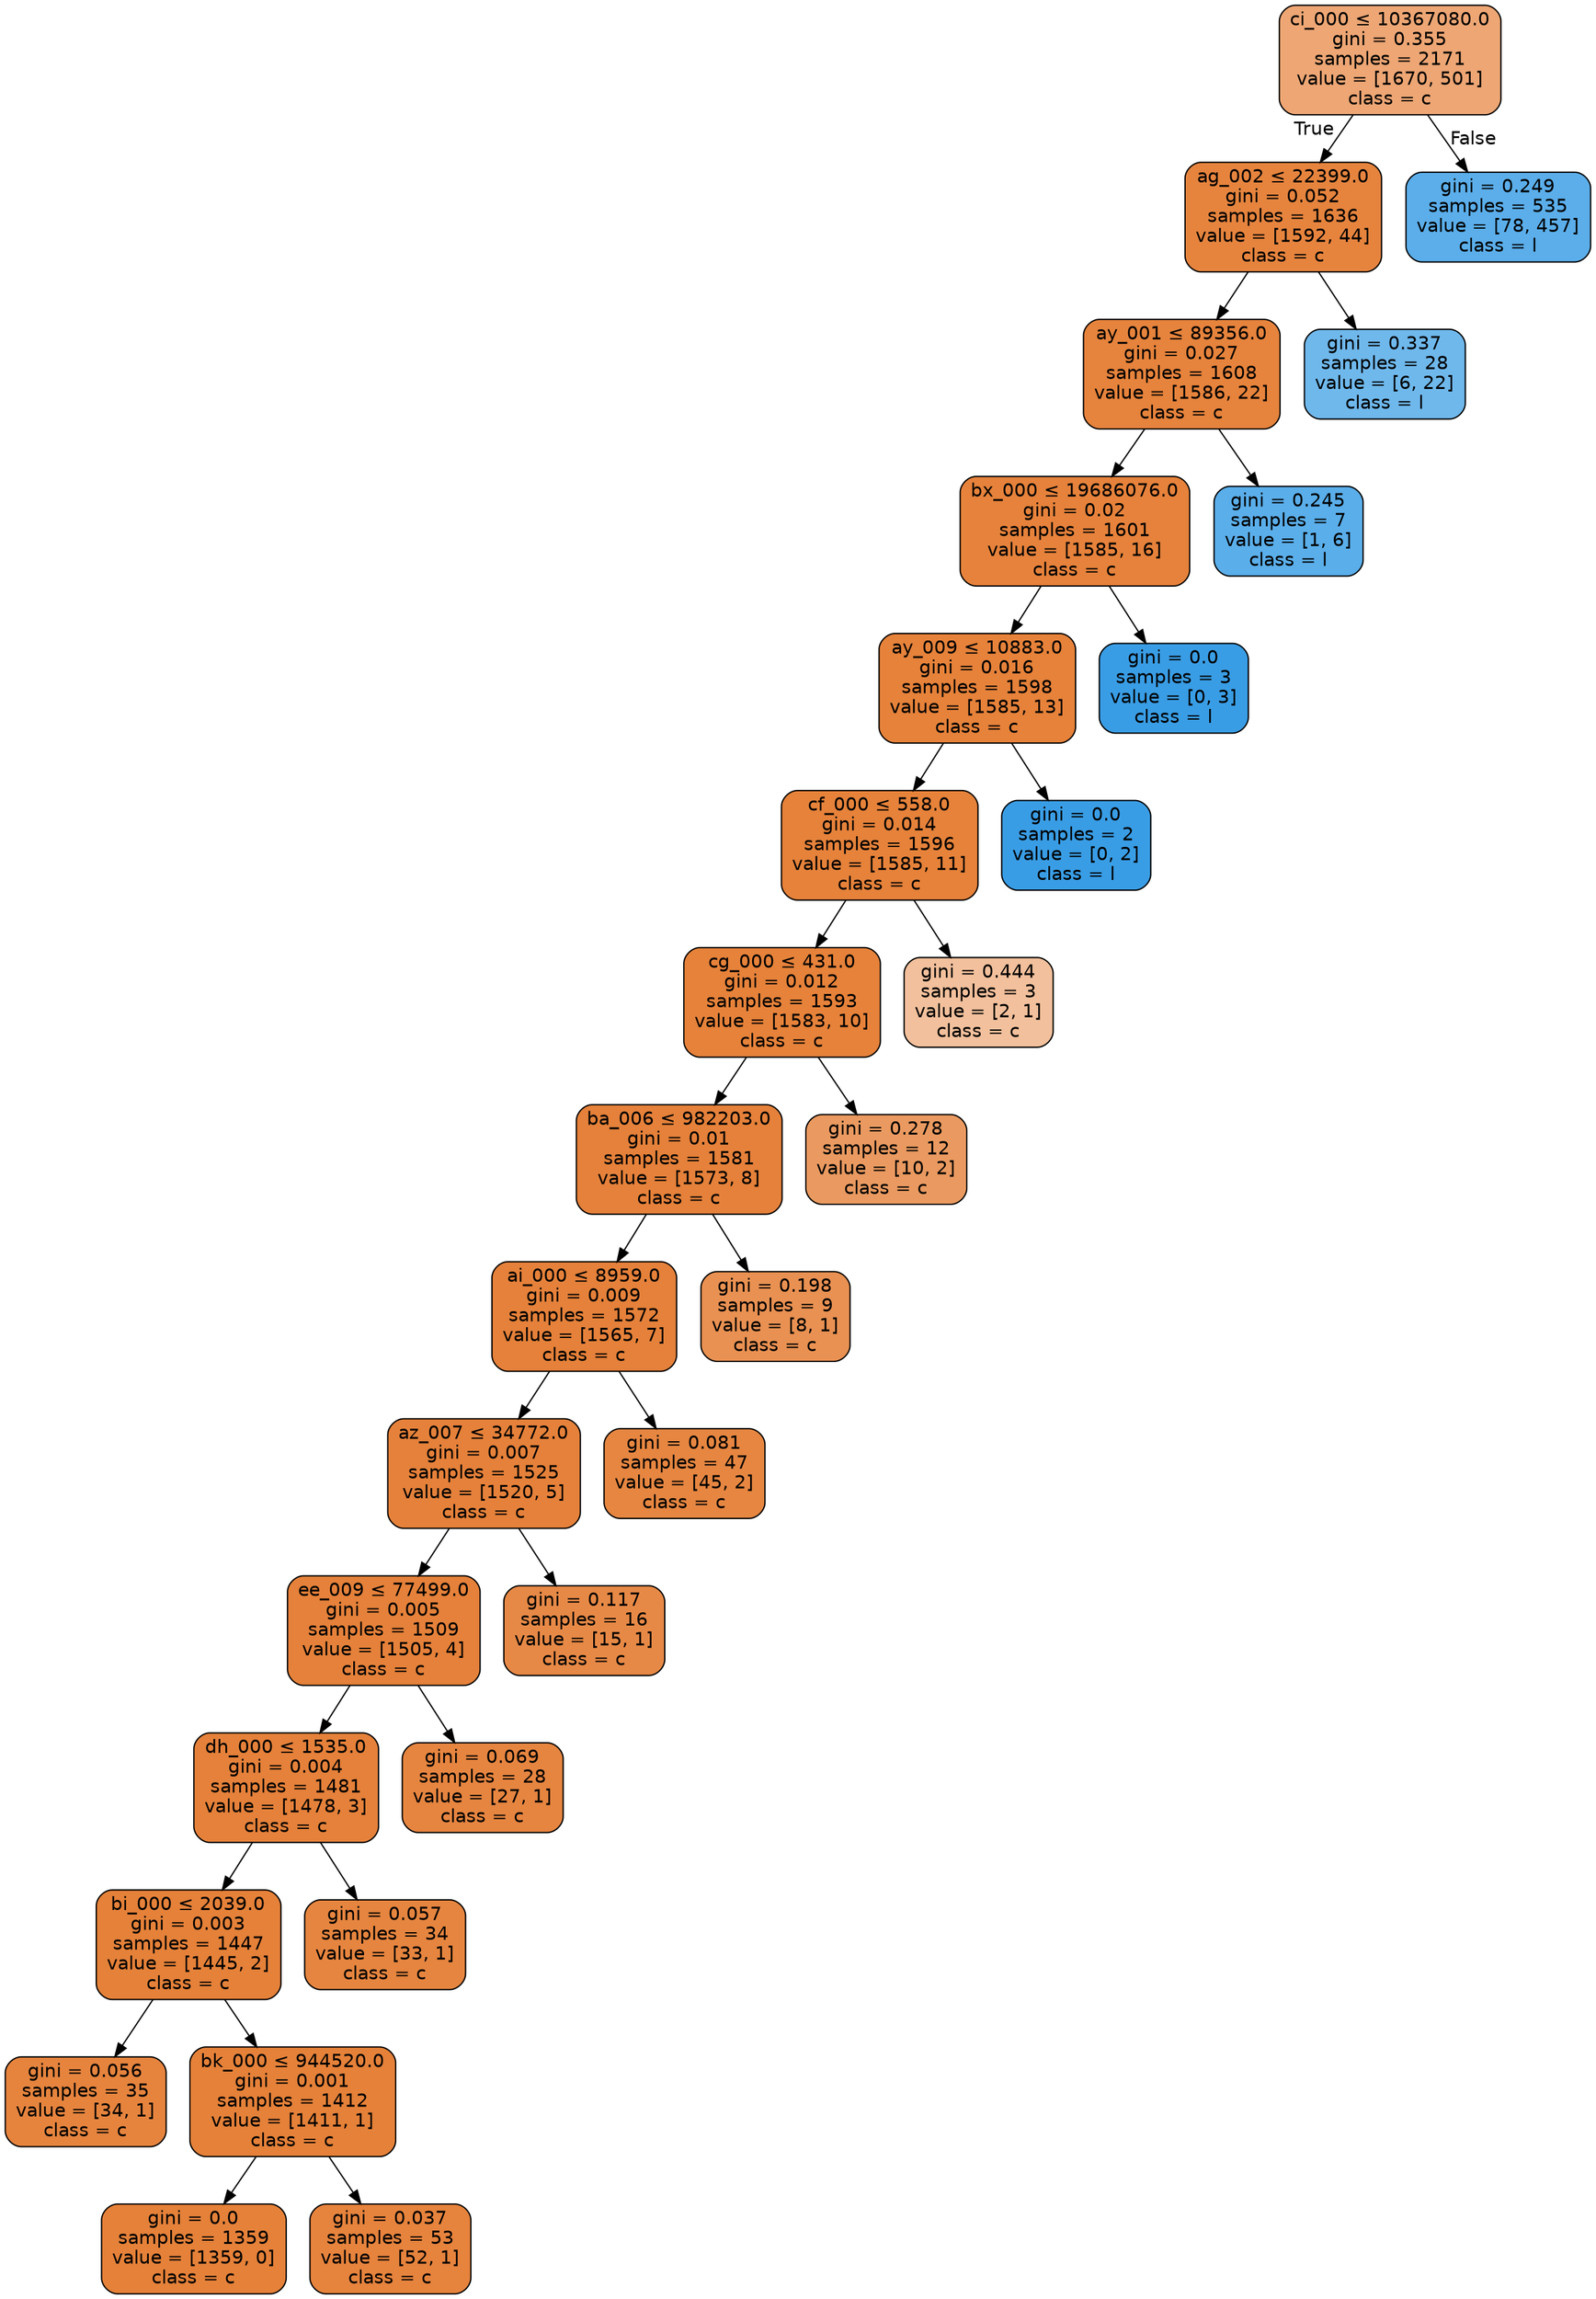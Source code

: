 digraph Tree {
node [shape=box, style="filled, rounded", color="black", fontname=helvetica] ;
edge [fontname=helvetica] ;
0 [label=<ci_000 &le; 10367080.0<br/>gini = 0.355<br/>samples = 2171<br/>value = [1670, 501]<br/>class = c>, fillcolor="#e58139b3"] ;
1 [label=<ag_002 &le; 22399.0<br/>gini = 0.052<br/>samples = 1636<br/>value = [1592, 44]<br/>class = c>, fillcolor="#e58139f8"] ;
0 -> 1 [labeldistance=2.5, labelangle=45, headlabel="True"] ;
2 [label=<ay_001 &le; 89356.0<br/>gini = 0.027<br/>samples = 1608<br/>value = [1586, 22]<br/>class = c>, fillcolor="#e58139fb"] ;
1 -> 2 ;
3 [label=<bx_000 &le; 19686076.0<br/>gini = 0.02<br/>samples = 1601<br/>value = [1585, 16]<br/>class = c>, fillcolor="#e58139fc"] ;
2 -> 3 ;
4 [label=<ay_009 &le; 10883.0<br/>gini = 0.016<br/>samples = 1598<br/>value = [1585, 13]<br/>class = c>, fillcolor="#e58139fd"] ;
3 -> 4 ;
5 [label=<cf_000 &le; 558.0<br/>gini = 0.014<br/>samples = 1596<br/>value = [1585, 11]<br/>class = c>, fillcolor="#e58139fd"] ;
4 -> 5 ;
6 [label=<cg_000 &le; 431.0<br/>gini = 0.012<br/>samples = 1593<br/>value = [1583, 10]<br/>class = c>, fillcolor="#e58139fd"] ;
5 -> 6 ;
7 [label=<ba_006 &le; 982203.0<br/>gini = 0.01<br/>samples = 1581<br/>value = [1573, 8]<br/>class = c>, fillcolor="#e58139fe"] ;
6 -> 7 ;
8 [label=<ai_000 &le; 8959.0<br/>gini = 0.009<br/>samples = 1572<br/>value = [1565, 7]<br/>class = c>, fillcolor="#e58139fe"] ;
7 -> 8 ;
9 [label=<az_007 &le; 34772.0<br/>gini = 0.007<br/>samples = 1525<br/>value = [1520, 5]<br/>class = c>, fillcolor="#e58139fe"] ;
8 -> 9 ;
10 [label=<ee_009 &le; 77499.0<br/>gini = 0.005<br/>samples = 1509<br/>value = [1505, 4]<br/>class = c>, fillcolor="#e58139fe"] ;
9 -> 10 ;
11 [label=<dh_000 &le; 1535.0<br/>gini = 0.004<br/>samples = 1481<br/>value = [1478, 3]<br/>class = c>, fillcolor="#e58139fe"] ;
10 -> 11 ;
12 [label=<bi_000 &le; 2039.0<br/>gini = 0.003<br/>samples = 1447<br/>value = [1445, 2]<br/>class = c>, fillcolor="#e58139ff"] ;
11 -> 12 ;
13 [label=<gini = 0.056<br/>samples = 35<br/>value = [34, 1]<br/>class = c>, fillcolor="#e58139f8"] ;
12 -> 13 ;
14 [label=<bk_000 &le; 944520.0<br/>gini = 0.001<br/>samples = 1412<br/>value = [1411, 1]<br/>class = c>, fillcolor="#e58139ff"] ;
12 -> 14 ;
15 [label=<gini = 0.0<br/>samples = 1359<br/>value = [1359, 0]<br/>class = c>, fillcolor="#e58139ff"] ;
14 -> 15 ;
16 [label=<gini = 0.037<br/>samples = 53<br/>value = [52, 1]<br/>class = c>, fillcolor="#e58139fa"] ;
14 -> 16 ;
17 [label=<gini = 0.057<br/>samples = 34<br/>value = [33, 1]<br/>class = c>, fillcolor="#e58139f7"] ;
11 -> 17 ;
18 [label=<gini = 0.069<br/>samples = 28<br/>value = [27, 1]<br/>class = c>, fillcolor="#e58139f6"] ;
10 -> 18 ;
19 [label=<gini = 0.117<br/>samples = 16<br/>value = [15, 1]<br/>class = c>, fillcolor="#e58139ee"] ;
9 -> 19 ;
20 [label=<gini = 0.081<br/>samples = 47<br/>value = [45, 2]<br/>class = c>, fillcolor="#e58139f4"] ;
8 -> 20 ;
21 [label=<gini = 0.198<br/>samples = 9<br/>value = [8, 1]<br/>class = c>, fillcolor="#e58139df"] ;
7 -> 21 ;
22 [label=<gini = 0.278<br/>samples = 12<br/>value = [10, 2]<br/>class = c>, fillcolor="#e58139cc"] ;
6 -> 22 ;
23 [label=<gini = 0.444<br/>samples = 3<br/>value = [2, 1]<br/>class = c>, fillcolor="#e581397f"] ;
5 -> 23 ;
24 [label=<gini = 0.0<br/>samples = 2<br/>value = [0, 2]<br/>class = l>, fillcolor="#399de5ff"] ;
4 -> 24 ;
25 [label=<gini = 0.0<br/>samples = 3<br/>value = [0, 3]<br/>class = l>, fillcolor="#399de5ff"] ;
3 -> 25 ;
26 [label=<gini = 0.245<br/>samples = 7<br/>value = [1, 6]<br/>class = l>, fillcolor="#399de5d4"] ;
2 -> 26 ;
27 [label=<gini = 0.337<br/>samples = 28<br/>value = [6, 22]<br/>class = l>, fillcolor="#399de5b9"] ;
1 -> 27 ;
28 [label=<gini = 0.249<br/>samples = 535<br/>value = [78, 457]<br/>class = l>, fillcolor="#399de5d3"] ;
0 -> 28 [labeldistance=2.5, labelangle=-45, headlabel="False"] ;
}
